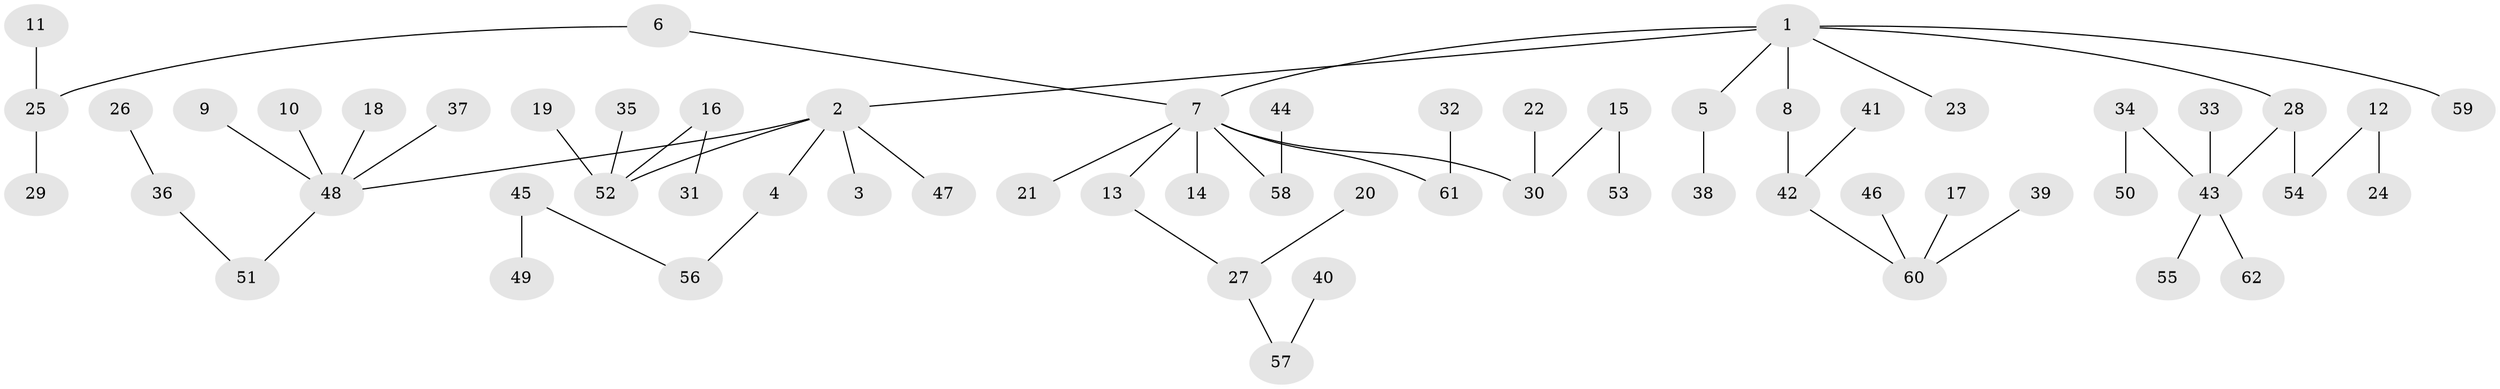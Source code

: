// original degree distribution, {4: 0.0967741935483871, 6: 0.04032258064516129, 5: 0.024193548387096774, 2: 0.25, 3: 0.07258064516129033, 1: 0.5161290322580645}
// Generated by graph-tools (version 1.1) at 2025/50/03/09/25 03:50:23]
// undirected, 62 vertices, 61 edges
graph export_dot {
graph [start="1"]
  node [color=gray90,style=filled];
  1;
  2;
  3;
  4;
  5;
  6;
  7;
  8;
  9;
  10;
  11;
  12;
  13;
  14;
  15;
  16;
  17;
  18;
  19;
  20;
  21;
  22;
  23;
  24;
  25;
  26;
  27;
  28;
  29;
  30;
  31;
  32;
  33;
  34;
  35;
  36;
  37;
  38;
  39;
  40;
  41;
  42;
  43;
  44;
  45;
  46;
  47;
  48;
  49;
  50;
  51;
  52;
  53;
  54;
  55;
  56;
  57;
  58;
  59;
  60;
  61;
  62;
  1 -- 2 [weight=1.0];
  1 -- 5 [weight=1.0];
  1 -- 7 [weight=1.0];
  1 -- 8 [weight=1.0];
  1 -- 23 [weight=1.0];
  1 -- 28 [weight=1.0];
  1 -- 59 [weight=1.0];
  2 -- 3 [weight=1.0];
  2 -- 4 [weight=1.0];
  2 -- 47 [weight=1.0];
  2 -- 48 [weight=1.0];
  2 -- 52 [weight=1.0];
  4 -- 56 [weight=1.0];
  5 -- 38 [weight=1.0];
  6 -- 7 [weight=1.0];
  6 -- 25 [weight=1.0];
  7 -- 13 [weight=1.0];
  7 -- 14 [weight=1.0];
  7 -- 21 [weight=1.0];
  7 -- 30 [weight=1.0];
  7 -- 58 [weight=1.0];
  7 -- 61 [weight=1.0];
  8 -- 42 [weight=1.0];
  9 -- 48 [weight=1.0];
  10 -- 48 [weight=1.0];
  11 -- 25 [weight=1.0];
  12 -- 24 [weight=1.0];
  12 -- 54 [weight=1.0];
  13 -- 27 [weight=1.0];
  15 -- 30 [weight=1.0];
  15 -- 53 [weight=1.0];
  16 -- 31 [weight=1.0];
  16 -- 52 [weight=1.0];
  17 -- 60 [weight=1.0];
  18 -- 48 [weight=1.0];
  19 -- 52 [weight=1.0];
  20 -- 27 [weight=1.0];
  22 -- 30 [weight=1.0];
  25 -- 29 [weight=1.0];
  26 -- 36 [weight=1.0];
  27 -- 57 [weight=1.0];
  28 -- 43 [weight=1.0];
  28 -- 54 [weight=1.0];
  32 -- 61 [weight=1.0];
  33 -- 43 [weight=1.0];
  34 -- 43 [weight=1.0];
  34 -- 50 [weight=1.0];
  35 -- 52 [weight=1.0];
  36 -- 51 [weight=1.0];
  37 -- 48 [weight=1.0];
  39 -- 60 [weight=1.0];
  40 -- 57 [weight=1.0];
  41 -- 42 [weight=1.0];
  42 -- 60 [weight=1.0];
  43 -- 55 [weight=1.0];
  43 -- 62 [weight=1.0];
  44 -- 58 [weight=1.0];
  45 -- 49 [weight=1.0];
  45 -- 56 [weight=1.0];
  46 -- 60 [weight=1.0];
  48 -- 51 [weight=1.0];
}

